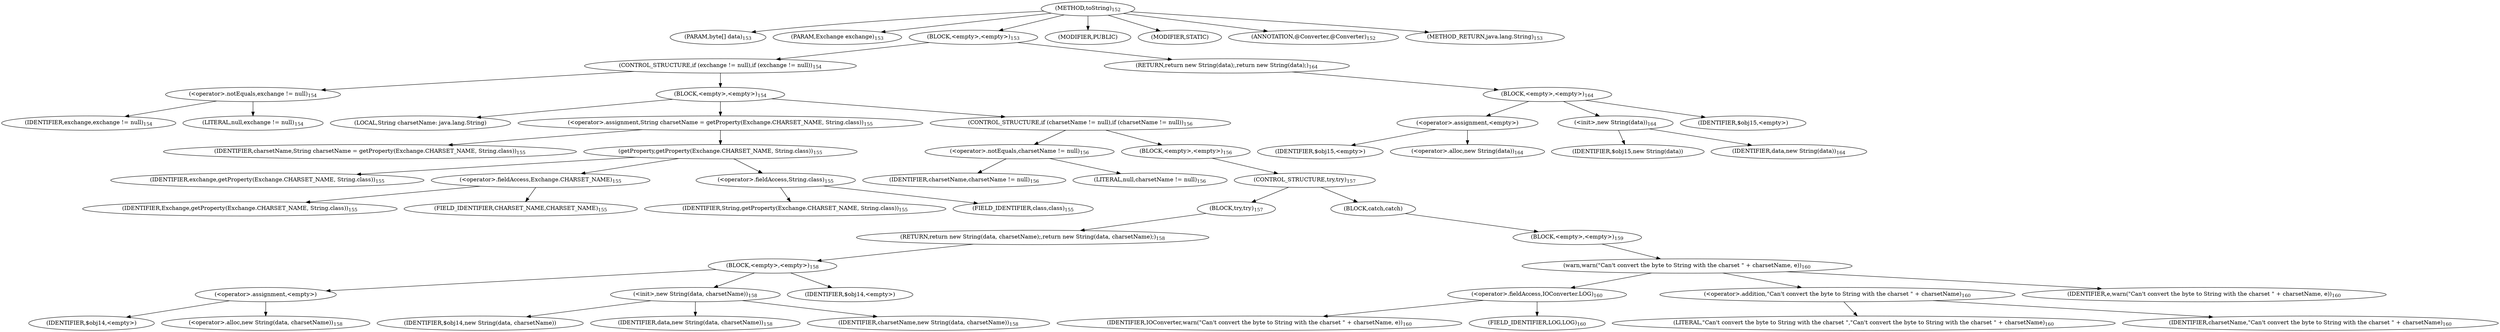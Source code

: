 digraph "toString" {  
"317" [label = <(METHOD,toString)<SUB>152</SUB>> ]
"318" [label = <(PARAM,byte[] data)<SUB>153</SUB>> ]
"319" [label = <(PARAM,Exchange exchange)<SUB>153</SUB>> ]
"320" [label = <(BLOCK,&lt;empty&gt;,&lt;empty&gt;)<SUB>153</SUB>> ]
"321" [label = <(CONTROL_STRUCTURE,if (exchange != null),if (exchange != null))<SUB>154</SUB>> ]
"322" [label = <(&lt;operator&gt;.notEquals,exchange != null)<SUB>154</SUB>> ]
"323" [label = <(IDENTIFIER,exchange,exchange != null)<SUB>154</SUB>> ]
"324" [label = <(LITERAL,null,exchange != null)<SUB>154</SUB>> ]
"325" [label = <(BLOCK,&lt;empty&gt;,&lt;empty&gt;)<SUB>154</SUB>> ]
"326" [label = <(LOCAL,String charsetName: java.lang.String)> ]
"327" [label = <(&lt;operator&gt;.assignment,String charsetName = getProperty(Exchange.CHARSET_NAME, String.class))<SUB>155</SUB>> ]
"328" [label = <(IDENTIFIER,charsetName,String charsetName = getProperty(Exchange.CHARSET_NAME, String.class))<SUB>155</SUB>> ]
"329" [label = <(getProperty,getProperty(Exchange.CHARSET_NAME, String.class))<SUB>155</SUB>> ]
"330" [label = <(IDENTIFIER,exchange,getProperty(Exchange.CHARSET_NAME, String.class))<SUB>155</SUB>> ]
"331" [label = <(&lt;operator&gt;.fieldAccess,Exchange.CHARSET_NAME)<SUB>155</SUB>> ]
"332" [label = <(IDENTIFIER,Exchange,getProperty(Exchange.CHARSET_NAME, String.class))<SUB>155</SUB>> ]
"333" [label = <(FIELD_IDENTIFIER,CHARSET_NAME,CHARSET_NAME)<SUB>155</SUB>> ]
"334" [label = <(&lt;operator&gt;.fieldAccess,String.class)<SUB>155</SUB>> ]
"335" [label = <(IDENTIFIER,String,getProperty(Exchange.CHARSET_NAME, String.class))<SUB>155</SUB>> ]
"336" [label = <(FIELD_IDENTIFIER,class,class)<SUB>155</SUB>> ]
"337" [label = <(CONTROL_STRUCTURE,if (charsetName != null),if (charsetName != null))<SUB>156</SUB>> ]
"338" [label = <(&lt;operator&gt;.notEquals,charsetName != null)<SUB>156</SUB>> ]
"339" [label = <(IDENTIFIER,charsetName,charsetName != null)<SUB>156</SUB>> ]
"340" [label = <(LITERAL,null,charsetName != null)<SUB>156</SUB>> ]
"341" [label = <(BLOCK,&lt;empty&gt;,&lt;empty&gt;)<SUB>156</SUB>> ]
"342" [label = <(CONTROL_STRUCTURE,try,try)<SUB>157</SUB>> ]
"343" [label = <(BLOCK,try,try)<SUB>157</SUB>> ]
"344" [label = <(RETURN,return new String(data, charsetName);,return new String(data, charsetName);)<SUB>158</SUB>> ]
"345" [label = <(BLOCK,&lt;empty&gt;,&lt;empty&gt;)<SUB>158</SUB>> ]
"346" [label = <(&lt;operator&gt;.assignment,&lt;empty&gt;)> ]
"347" [label = <(IDENTIFIER,$obj14,&lt;empty&gt;)> ]
"348" [label = <(&lt;operator&gt;.alloc,new String(data, charsetName))<SUB>158</SUB>> ]
"349" [label = <(&lt;init&gt;,new String(data, charsetName))<SUB>158</SUB>> ]
"350" [label = <(IDENTIFIER,$obj14,new String(data, charsetName))> ]
"351" [label = <(IDENTIFIER,data,new String(data, charsetName))<SUB>158</SUB>> ]
"352" [label = <(IDENTIFIER,charsetName,new String(data, charsetName))<SUB>158</SUB>> ]
"353" [label = <(IDENTIFIER,$obj14,&lt;empty&gt;)> ]
"354" [label = <(BLOCK,catch,catch)> ]
"355" [label = <(BLOCK,&lt;empty&gt;,&lt;empty&gt;)<SUB>159</SUB>> ]
"356" [label = <(warn,warn(&quot;Can't convert the byte to String with the charset &quot; + charsetName, e))<SUB>160</SUB>> ]
"357" [label = <(&lt;operator&gt;.fieldAccess,IOConverter.LOG)<SUB>160</SUB>> ]
"358" [label = <(IDENTIFIER,IOConverter,warn(&quot;Can't convert the byte to String with the charset &quot; + charsetName, e))<SUB>160</SUB>> ]
"359" [label = <(FIELD_IDENTIFIER,LOG,LOG)<SUB>160</SUB>> ]
"360" [label = <(&lt;operator&gt;.addition,&quot;Can't convert the byte to String with the charset &quot; + charsetName)<SUB>160</SUB>> ]
"361" [label = <(LITERAL,&quot;Can't convert the byte to String with the charset &quot;,&quot;Can't convert the byte to String with the charset &quot; + charsetName)<SUB>160</SUB>> ]
"362" [label = <(IDENTIFIER,charsetName,&quot;Can't convert the byte to String with the charset &quot; + charsetName)<SUB>160</SUB>> ]
"363" [label = <(IDENTIFIER,e,warn(&quot;Can't convert the byte to String with the charset &quot; + charsetName, e))<SUB>160</SUB>> ]
"364" [label = <(RETURN,return new String(data);,return new String(data);)<SUB>164</SUB>> ]
"365" [label = <(BLOCK,&lt;empty&gt;,&lt;empty&gt;)<SUB>164</SUB>> ]
"366" [label = <(&lt;operator&gt;.assignment,&lt;empty&gt;)> ]
"367" [label = <(IDENTIFIER,$obj15,&lt;empty&gt;)> ]
"368" [label = <(&lt;operator&gt;.alloc,new String(data))<SUB>164</SUB>> ]
"369" [label = <(&lt;init&gt;,new String(data))<SUB>164</SUB>> ]
"370" [label = <(IDENTIFIER,$obj15,new String(data))> ]
"371" [label = <(IDENTIFIER,data,new String(data))<SUB>164</SUB>> ]
"372" [label = <(IDENTIFIER,$obj15,&lt;empty&gt;)> ]
"373" [label = <(MODIFIER,PUBLIC)> ]
"374" [label = <(MODIFIER,STATIC)> ]
"375" [label = <(ANNOTATION,@Converter,@Converter)<SUB>152</SUB>> ]
"376" [label = <(METHOD_RETURN,java.lang.String)<SUB>153</SUB>> ]
  "317" -> "318" 
  "317" -> "319" 
  "317" -> "320" 
  "317" -> "373" 
  "317" -> "374" 
  "317" -> "375" 
  "317" -> "376" 
  "320" -> "321" 
  "320" -> "364" 
  "321" -> "322" 
  "321" -> "325" 
  "322" -> "323" 
  "322" -> "324" 
  "325" -> "326" 
  "325" -> "327" 
  "325" -> "337" 
  "327" -> "328" 
  "327" -> "329" 
  "329" -> "330" 
  "329" -> "331" 
  "329" -> "334" 
  "331" -> "332" 
  "331" -> "333" 
  "334" -> "335" 
  "334" -> "336" 
  "337" -> "338" 
  "337" -> "341" 
  "338" -> "339" 
  "338" -> "340" 
  "341" -> "342" 
  "342" -> "343" 
  "342" -> "354" 
  "343" -> "344" 
  "344" -> "345" 
  "345" -> "346" 
  "345" -> "349" 
  "345" -> "353" 
  "346" -> "347" 
  "346" -> "348" 
  "349" -> "350" 
  "349" -> "351" 
  "349" -> "352" 
  "354" -> "355" 
  "355" -> "356" 
  "356" -> "357" 
  "356" -> "360" 
  "356" -> "363" 
  "357" -> "358" 
  "357" -> "359" 
  "360" -> "361" 
  "360" -> "362" 
  "364" -> "365" 
  "365" -> "366" 
  "365" -> "369" 
  "365" -> "372" 
  "366" -> "367" 
  "366" -> "368" 
  "369" -> "370" 
  "369" -> "371" 
}
